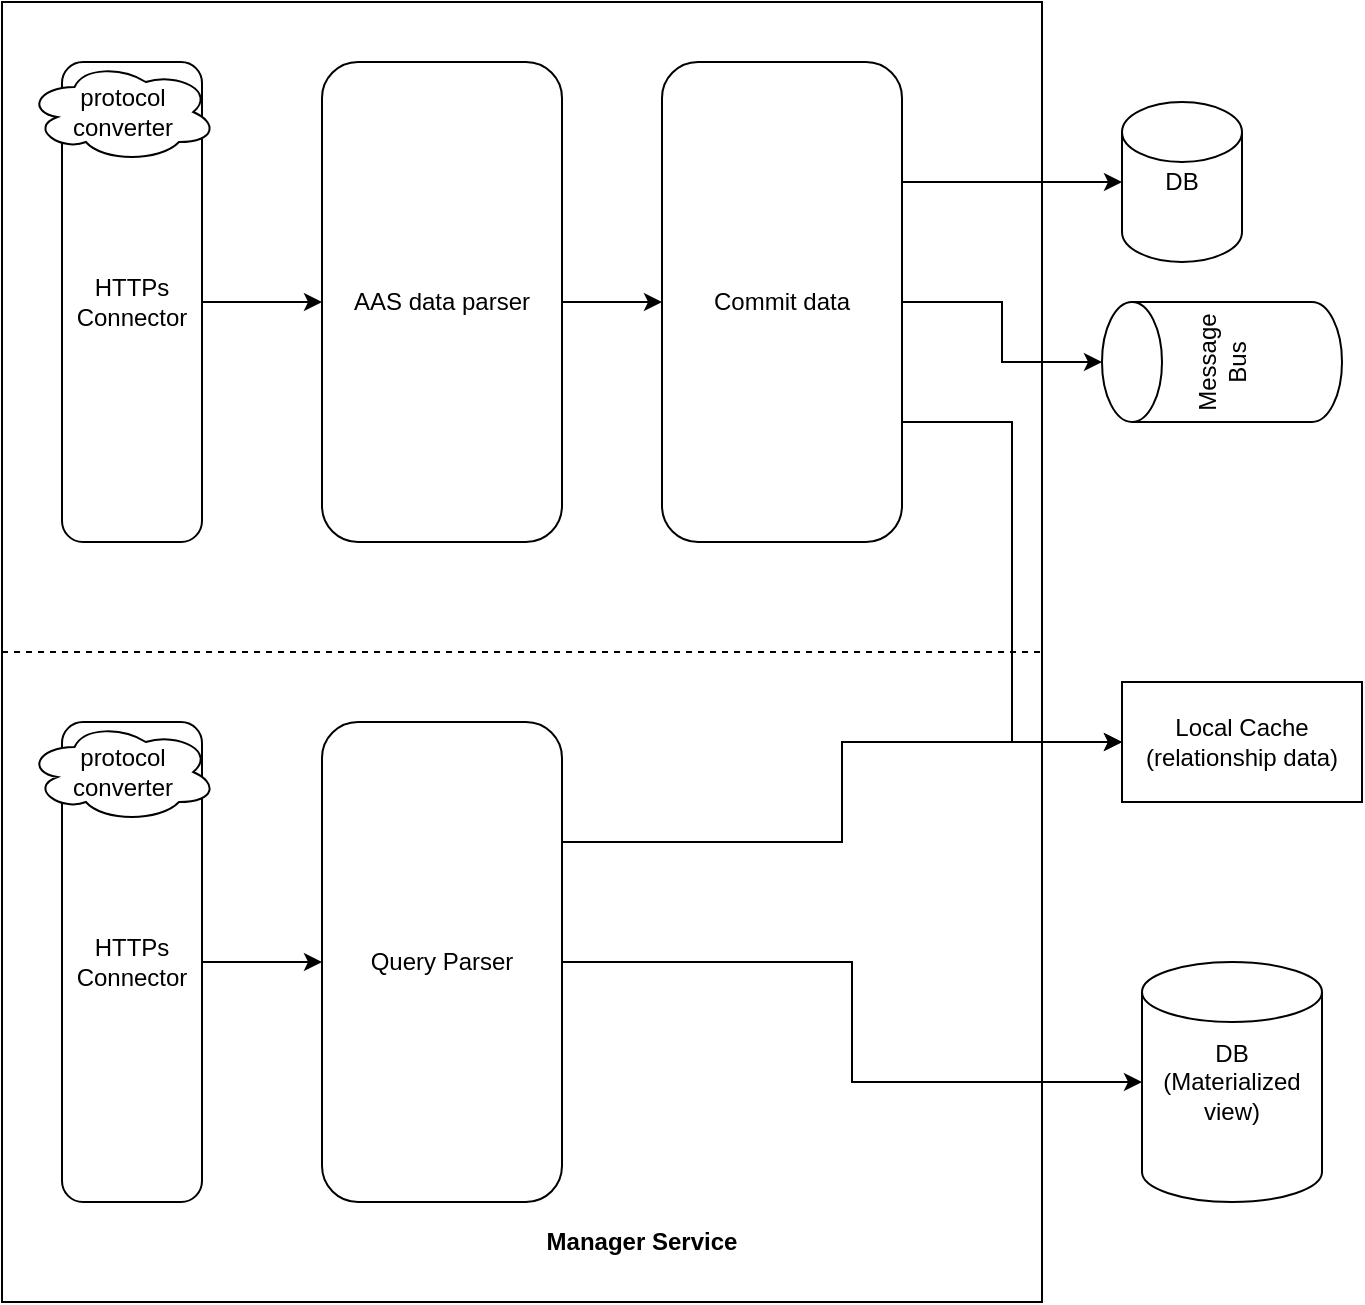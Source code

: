 <mxfile version="13.6.2" type="device"><diagram id="gMk8FqZU2IMU-YWtZIyW" name="Page-1"><mxGraphModel dx="1422" dy="822" grid="1" gridSize="10" guides="1" tooltips="1" connect="1" arrows="1" fold="1" page="1" pageScale="1" pageWidth="850" pageHeight="1100" math="0" shadow="0"><root><mxCell id="0"/><mxCell id="1" parent="0"/><mxCell id="prW0zD8ahsALV3p5aQ47-6" value="" style="rounded=0;whiteSpace=wrap;html=1;" vertex="1" parent="1"><mxGeometry x="110" y="150" width="520" height="650" as="geometry"/></mxCell><mxCell id="prW0zD8ahsALV3p5aQ47-14" style="edgeStyle=orthogonalEdgeStyle;rounded=0;orthogonalLoop=1;jettySize=auto;html=1;exitX=1;exitY=0.5;exitDx=0;exitDy=0;entryX=0;entryY=0.5;entryDx=0;entryDy=0;" edge="1" parent="1" source="prW0zD8ahsALV3p5aQ47-11" target="prW0zD8ahsALV3p5aQ47-13"><mxGeometry relative="1" as="geometry"/></mxCell><mxCell id="prW0zD8ahsALV3p5aQ47-11" value="HTTPs&lt;br&gt;Connector" style="rounded=1;whiteSpace=wrap;html=1;" vertex="1" parent="1"><mxGeometry x="140" y="180" width="70" height="240" as="geometry"/></mxCell><mxCell id="prW0zD8ahsALV3p5aQ47-25" style="edgeStyle=orthogonalEdgeStyle;rounded=0;orthogonalLoop=1;jettySize=auto;html=1;exitX=1;exitY=0.5;exitDx=0;exitDy=0;entryX=0;entryY=0.5;entryDx=0;entryDy=0;" edge="1" parent="1" source="prW0zD8ahsALV3p5aQ47-12" target="prW0zD8ahsALV3p5aQ47-24"><mxGeometry relative="1" as="geometry"/></mxCell><mxCell id="prW0zD8ahsALV3p5aQ47-12" value="HTTPs&lt;br&gt;Connector" style="rounded=1;whiteSpace=wrap;html=1;" vertex="1" parent="1"><mxGeometry x="140" y="510" width="70" height="240" as="geometry"/></mxCell><mxCell id="prW0zD8ahsALV3p5aQ47-16" style="edgeStyle=orthogonalEdgeStyle;rounded=0;orthogonalLoop=1;jettySize=auto;html=1;exitX=1;exitY=0.5;exitDx=0;exitDy=0;entryX=0;entryY=0.5;entryDx=0;entryDy=0;" edge="1" parent="1" source="prW0zD8ahsALV3p5aQ47-13" target="prW0zD8ahsALV3p5aQ47-15"><mxGeometry relative="1" as="geometry"/></mxCell><mxCell id="prW0zD8ahsALV3p5aQ47-13" value="AAS data parser" style="rounded=1;whiteSpace=wrap;html=1;" vertex="1" parent="1"><mxGeometry x="270" y="180" width="120" height="240" as="geometry"/></mxCell><mxCell id="prW0zD8ahsALV3p5aQ47-19" style="edgeStyle=orthogonalEdgeStyle;rounded=0;orthogonalLoop=1;jettySize=auto;html=1;exitX=1;exitY=0.25;exitDx=0;exitDy=0;" edge="1" parent="1" source="prW0zD8ahsALV3p5aQ47-15" target="prW0zD8ahsALV3p5aQ47-17"><mxGeometry relative="1" as="geometry"/></mxCell><mxCell id="prW0zD8ahsALV3p5aQ47-21" style="edgeStyle=orthogonalEdgeStyle;rounded=0;orthogonalLoop=1;jettySize=auto;html=1;" edge="1" parent="1" source="prW0zD8ahsALV3p5aQ47-15" target="prW0zD8ahsALV3p5aQ47-20"><mxGeometry relative="1" as="geometry"/></mxCell><mxCell id="prW0zD8ahsALV3p5aQ47-28" style="edgeStyle=orthogonalEdgeStyle;rounded=0;orthogonalLoop=1;jettySize=auto;html=1;exitX=1;exitY=0.75;exitDx=0;exitDy=0;entryX=0;entryY=0.5;entryDx=0;entryDy=0;" edge="1" parent="1" source="prW0zD8ahsALV3p5aQ47-15" target="prW0zD8ahsALV3p5aQ47-22"><mxGeometry relative="1" as="geometry"/></mxCell><mxCell id="prW0zD8ahsALV3p5aQ47-15" value="Commit data" style="rounded=1;whiteSpace=wrap;html=1;" vertex="1" parent="1"><mxGeometry x="440" y="180" width="120" height="240" as="geometry"/></mxCell><mxCell id="prW0zD8ahsALV3p5aQ47-17" value="DB" style="shape=cylinder2;whiteSpace=wrap;html=1;boundedLbl=1;backgroundOutline=1;size=15;" vertex="1" parent="1"><mxGeometry x="670" y="200" width="60" height="80" as="geometry"/></mxCell><mxCell id="prW0zD8ahsALV3p5aQ47-20" value="Message Bus" style="shape=cylinder2;whiteSpace=wrap;html=1;boundedLbl=1;backgroundOutline=1;size=15;rotation=-90;" vertex="1" parent="1"><mxGeometry x="690" y="270" width="60" height="120" as="geometry"/></mxCell><mxCell id="prW0zD8ahsALV3p5aQ47-22" value="Local Cache&lt;br&gt;(relationship data)" style="rounded=0;whiteSpace=wrap;html=1;" vertex="1" parent="1"><mxGeometry x="670" y="490" width="120" height="60" as="geometry"/></mxCell><mxCell id="prW0zD8ahsALV3p5aQ47-29" style="edgeStyle=orthogonalEdgeStyle;rounded=0;orthogonalLoop=1;jettySize=auto;html=1;exitX=1;exitY=0.25;exitDx=0;exitDy=0;" edge="1" parent="1" source="prW0zD8ahsALV3p5aQ47-24" target="prW0zD8ahsALV3p5aQ47-22"><mxGeometry relative="1" as="geometry"/></mxCell><mxCell id="prW0zD8ahsALV3p5aQ47-32" style="edgeStyle=orthogonalEdgeStyle;rounded=0;orthogonalLoop=1;jettySize=auto;html=1;exitX=1;exitY=0.5;exitDx=0;exitDy=0;" edge="1" parent="1" source="prW0zD8ahsALV3p5aQ47-24" target="prW0zD8ahsALV3p5aQ47-30"><mxGeometry relative="1" as="geometry"/></mxCell><mxCell id="prW0zD8ahsALV3p5aQ47-24" value="Query Parser" style="rounded=1;whiteSpace=wrap;html=1;" vertex="1" parent="1"><mxGeometry x="270" y="510" width="120" height="240" as="geometry"/></mxCell><mxCell id="prW0zD8ahsALV3p5aQ47-26" value="&lt;b&gt;Manager Service&lt;/b&gt;" style="text;html=1;strokeColor=none;fillColor=none;align=center;verticalAlign=middle;whiteSpace=wrap;rounded=0;" vertex="1" parent="1"><mxGeometry x="340" y="760" width="180" height="20" as="geometry"/></mxCell><mxCell id="prW0zD8ahsALV3p5aQ47-30" value="DB&lt;br&gt;(Materialized view)" style="shape=cylinder2;whiteSpace=wrap;html=1;boundedLbl=1;backgroundOutline=1;size=15;" vertex="1" parent="1"><mxGeometry x="680" y="630" width="90" height="120" as="geometry"/></mxCell><mxCell id="prW0zD8ahsALV3p5aQ47-33" value="" style="endArrow=none;dashed=1;html=1;entryX=1;entryY=0.5;entryDx=0;entryDy=0;exitX=0;exitY=0.5;exitDx=0;exitDy=0;" edge="1" parent="1" source="prW0zD8ahsALV3p5aQ47-6" target="prW0zD8ahsALV3p5aQ47-6"><mxGeometry width="50" height="50" relative="1" as="geometry"><mxPoint x="110" y="490" as="sourcePoint"/><mxPoint x="160" y="440" as="targetPoint"/></mxGeometry></mxCell><mxCell id="prW0zD8ahsALV3p5aQ47-9" value="protocol&lt;br&gt;converter" style="ellipse;shape=cloud;whiteSpace=wrap;html=1;" vertex="1" parent="1"><mxGeometry x="122.5" y="180" width="95" height="50" as="geometry"/></mxCell><mxCell id="prW0zD8ahsALV3p5aQ47-36" value="protocol&lt;br&gt;converter" style="ellipse;shape=cloud;whiteSpace=wrap;html=1;" vertex="1" parent="1"><mxGeometry x="122.5" y="510" width="95" height="50" as="geometry"/></mxCell></root></mxGraphModel></diagram></mxfile>